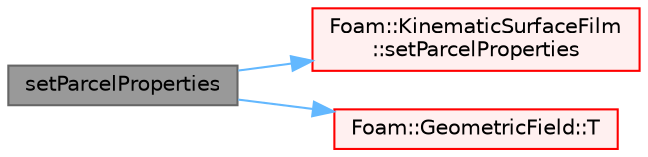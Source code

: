 digraph "setParcelProperties"
{
 // LATEX_PDF_SIZE
  bgcolor="transparent";
  edge [fontname=Helvetica,fontsize=10,labelfontname=Helvetica,labelfontsize=10];
  node [fontname=Helvetica,fontsize=10,shape=box,height=0.2,width=0.4];
  rankdir="LR";
  Node1 [id="Node000001",label="setParcelProperties",height=0.2,width=0.4,color="gray40", fillcolor="grey60", style="filled", fontcolor="black",tooltip=" "];
  Node1 -> Node2 [id="edge1_Node000001_Node000002",color="steelblue1",style="solid",tooltip=" "];
  Node2 [id="Node000002",label="Foam::KinematicSurfaceFilm\l::setParcelProperties",height=0.2,width=0.4,color="red", fillcolor="#FFF0F0", style="filled",URL="$classFoam_1_1KinematicSurfaceFilm.html#a0bc79dbcccd802b660f1ad38988ce964",tooltip=" "];
  Node1 -> Node6 [id="edge2_Node000001_Node000006",color="steelblue1",style="solid",tooltip=" "];
  Node6 [id="Node000006",label="Foam::GeometricField::T",height=0.2,width=0.4,color="red", fillcolor="#FFF0F0", style="filled",URL="$classFoam_1_1GeometricField.html#a3dc255c9d5d35781fe750598ff9e27bd",tooltip=" "];
}
